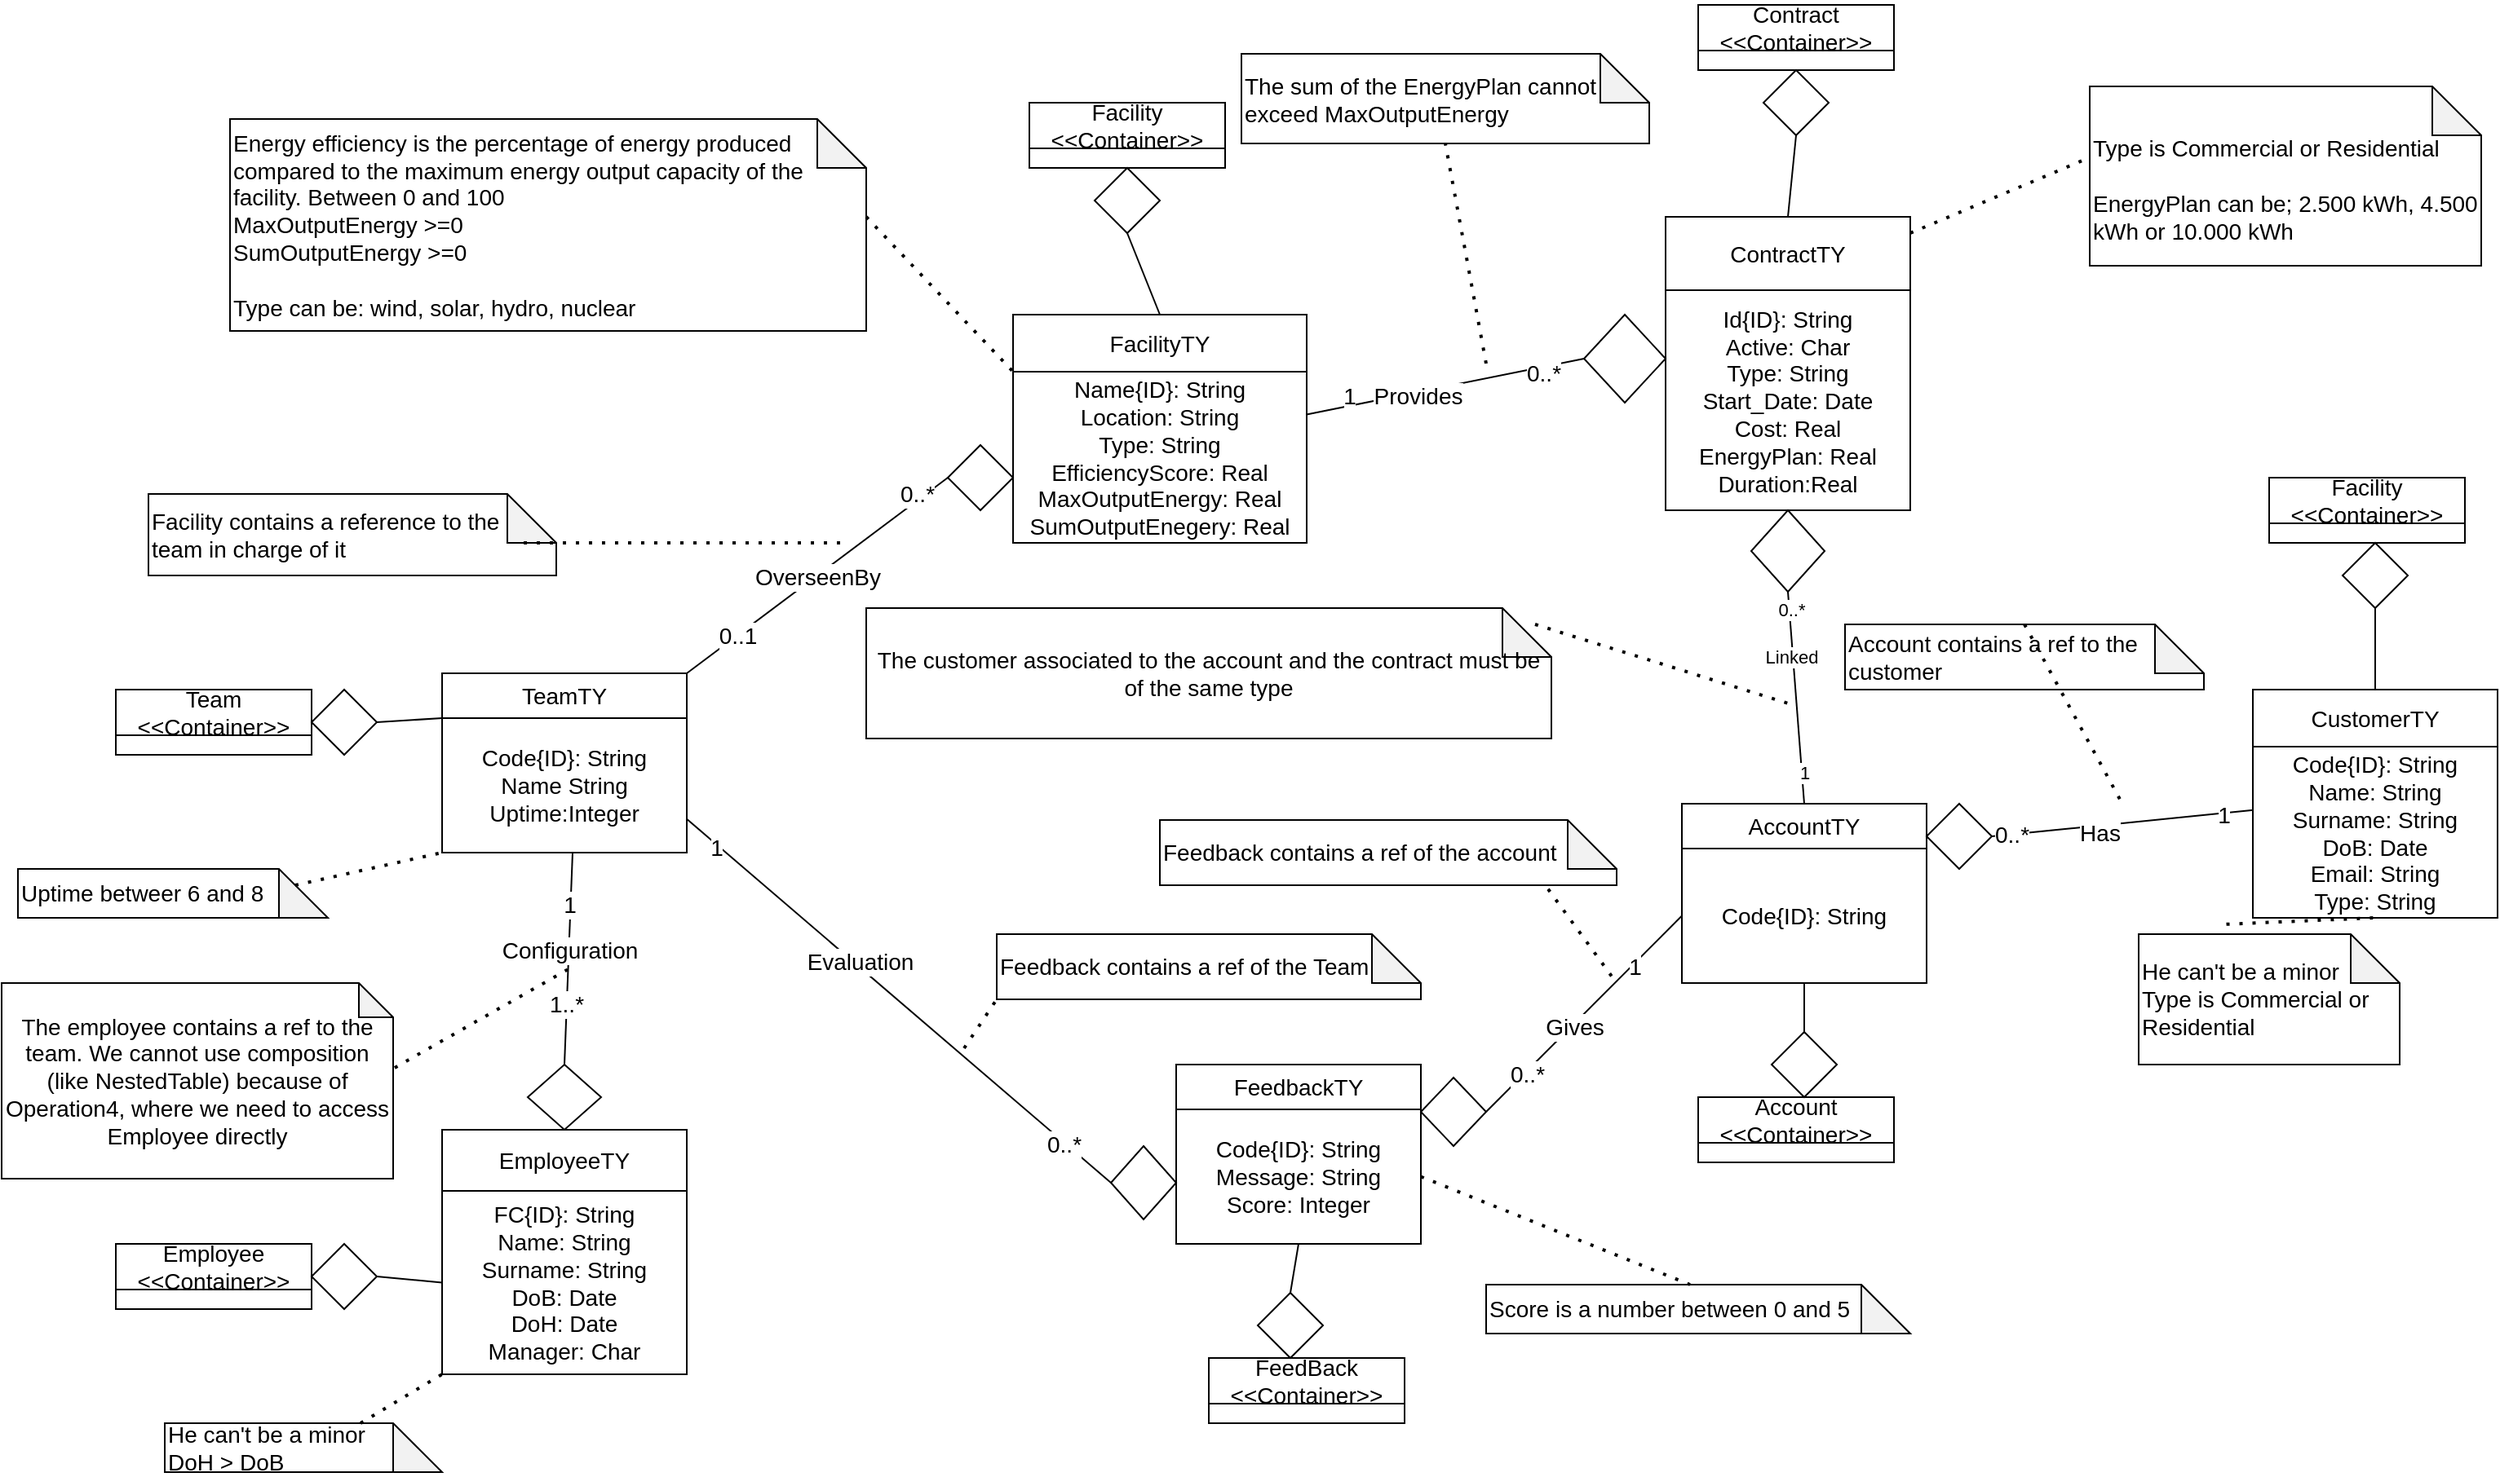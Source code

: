 <mxfile version="26.0.10">
  <diagram name="Page-1" id="38F-EUt0KSv930CptKiu">
    <mxGraphModel dx="3434" dy="2573" grid="1" gridSize="10" guides="1" tooltips="1" connect="1" arrows="1" fold="1" page="1" pageScale="1" pageWidth="827" pageHeight="1169" math="0" shadow="0">
      <root>
        <mxCell id="0" />
        <mxCell id="1" parent="0" />
        <mxCell id="RsfGlkPrkZYIVj8h8bdf-3" value="" style="group;fontSize=14;" parent="1" vertex="1" connectable="0">
          <mxGeometry x="-170" y="-10" width="180" height="140" as="geometry" />
        </mxCell>
        <mxCell id="RsfGlkPrkZYIVj8h8bdf-4" value="" style="edgeStyle=orthogonalEdgeStyle;rounded=0;orthogonalLoop=1;jettySize=auto;html=1;fontSize=14;" parent="RsfGlkPrkZYIVj8h8bdf-3" source="RsfGlkPrkZYIVj8h8bdf-1" target="RsfGlkPrkZYIVj8h8bdf-2" edge="1">
          <mxGeometry relative="1" as="geometry" />
        </mxCell>
        <mxCell id="RsfGlkPrkZYIVj8h8bdf-1" value="FacilityTY" style="rounded=0;whiteSpace=wrap;html=1;fontSize=14;" parent="RsfGlkPrkZYIVj8h8bdf-3" vertex="1">
          <mxGeometry width="180" height="35" as="geometry" />
        </mxCell>
        <mxCell id="RsfGlkPrkZYIVj8h8bdf-2" value="Name{ID}: String&lt;div&gt;Location: String&lt;/div&gt;&lt;div&gt;Type: String&lt;/div&gt;&lt;div&gt;EfficiencyScore: Real&lt;/div&gt;&lt;div&gt;MaxOutputEnergy: Real&lt;/div&gt;&lt;div&gt;SumOutputEnegery: Real&lt;/div&gt;" style="rounded=0;whiteSpace=wrap;html=1;fontSize=14;" parent="RsfGlkPrkZYIVj8h8bdf-3" vertex="1">
          <mxGeometry y="35" width="180" height="105" as="geometry" />
        </mxCell>
        <mxCell id="RsfGlkPrkZYIVj8h8bdf-6" value="" style="group;fontSize=14;" parent="1" vertex="1" connectable="0">
          <mxGeometry x="230" y="-70" width="150" height="260" as="geometry" />
        </mxCell>
        <mxCell id="RsfGlkPrkZYIVj8h8bdf-7" value="" style="edgeStyle=orthogonalEdgeStyle;rounded=0;orthogonalLoop=1;jettySize=auto;html=1;fontSize=14;" parent="RsfGlkPrkZYIVj8h8bdf-6" source="RsfGlkPrkZYIVj8h8bdf-8" target="RsfGlkPrkZYIVj8h8bdf-9" edge="1">
          <mxGeometry relative="1" as="geometry" />
        </mxCell>
        <mxCell id="RsfGlkPrkZYIVj8h8bdf-8" value="ContractTY" style="rounded=0;whiteSpace=wrap;html=1;fontSize=14;" parent="RsfGlkPrkZYIVj8h8bdf-6" vertex="1">
          <mxGeometry width="150" height="45" as="geometry" />
        </mxCell>
        <mxCell id="RsfGlkPrkZYIVj8h8bdf-9" value="Id{ID}: String&lt;div&gt;Active: Char&lt;/div&gt;&lt;div&gt;Type: String&lt;/div&gt;&lt;div&gt;Start_Date: Date&lt;/div&gt;&lt;div&gt;Cost: Real&lt;/div&gt;&lt;div&gt;EnergyPlan: Real&lt;/div&gt;&lt;div&gt;Duration:Real&lt;/div&gt;" style="rounded=0;whiteSpace=wrap;html=1;fontSize=14;" parent="RsfGlkPrkZYIVj8h8bdf-6" vertex="1">
          <mxGeometry y="45" width="150" height="135" as="geometry" />
        </mxCell>
        <mxCell id="RsfGlkPrkZYIVj8h8bdf-131" value="" style="rhombus;whiteSpace=wrap;html=1;fontSize=14;" parent="RsfGlkPrkZYIVj8h8bdf-6" vertex="1">
          <mxGeometry x="52.5" y="180" width="45" height="50" as="geometry" />
        </mxCell>
        <mxCell id="RsfGlkPrkZYIVj8h8bdf-10" value="" style="group;fontSize=14;" parent="1" vertex="1" connectable="0">
          <mxGeometry x="240" y="290" width="150" height="110" as="geometry" />
        </mxCell>
        <mxCell id="RsfGlkPrkZYIVj8h8bdf-11" value="" style="edgeStyle=orthogonalEdgeStyle;rounded=0;orthogonalLoop=1;jettySize=auto;html=1;fontSize=14;" parent="RsfGlkPrkZYIVj8h8bdf-10" source="RsfGlkPrkZYIVj8h8bdf-12" target="RsfGlkPrkZYIVj8h8bdf-13" edge="1">
          <mxGeometry relative="1" as="geometry" />
        </mxCell>
        <mxCell id="RsfGlkPrkZYIVj8h8bdf-12" value="AccountTY" style="rounded=0;whiteSpace=wrap;html=1;fontSize=14;" parent="RsfGlkPrkZYIVj8h8bdf-10" vertex="1">
          <mxGeometry width="150" height="27.5" as="geometry" />
        </mxCell>
        <mxCell id="RsfGlkPrkZYIVj8h8bdf-13" value="Code{ID}: String" style="rounded=0;whiteSpace=wrap;html=1;fontSize=14;" parent="RsfGlkPrkZYIVj8h8bdf-10" vertex="1">
          <mxGeometry y="27.5" width="150" height="82.5" as="geometry" />
        </mxCell>
        <mxCell id="RsfGlkPrkZYIVj8h8bdf-16" value="" style="group;fontSize=14;" parent="1" vertex="1" connectable="0">
          <mxGeometry x="590" y="220" width="150" height="140" as="geometry" />
        </mxCell>
        <mxCell id="RsfGlkPrkZYIVj8h8bdf-17" value="" style="edgeStyle=orthogonalEdgeStyle;rounded=0;orthogonalLoop=1;jettySize=auto;html=1;fontSize=14;" parent="RsfGlkPrkZYIVj8h8bdf-16" source="RsfGlkPrkZYIVj8h8bdf-18" target="RsfGlkPrkZYIVj8h8bdf-19" edge="1">
          <mxGeometry relative="1" as="geometry" />
        </mxCell>
        <mxCell id="RsfGlkPrkZYIVj8h8bdf-18" value="CustomerTY" style="rounded=0;whiteSpace=wrap;html=1;fontSize=14;" parent="RsfGlkPrkZYIVj8h8bdf-16" vertex="1">
          <mxGeometry width="150" height="35" as="geometry" />
        </mxCell>
        <mxCell id="RsfGlkPrkZYIVj8h8bdf-19" value="Code{ID}: String&lt;div&gt;Name: String&lt;/div&gt;&lt;div&gt;Surname: String&lt;/div&gt;&lt;div&gt;DoB: Date&lt;/div&gt;&lt;div&gt;Email: String&lt;/div&gt;&lt;div&gt;Type: String&lt;/div&gt;" style="rounded=0;whiteSpace=wrap;html=1;fontSize=14;" parent="RsfGlkPrkZYIVj8h8bdf-16" vertex="1">
          <mxGeometry y="35" width="150" height="105" as="geometry" />
        </mxCell>
        <mxCell id="RsfGlkPrkZYIVj8h8bdf-20" value="" style="group;fontSize=14;" parent="1" vertex="1" connectable="0">
          <mxGeometry x="-70" y="450" width="150" height="110" as="geometry" />
        </mxCell>
        <mxCell id="RsfGlkPrkZYIVj8h8bdf-21" value="" style="edgeStyle=orthogonalEdgeStyle;rounded=0;orthogonalLoop=1;jettySize=auto;html=1;fontSize=14;" parent="RsfGlkPrkZYIVj8h8bdf-20" source="RsfGlkPrkZYIVj8h8bdf-22" target="RsfGlkPrkZYIVj8h8bdf-23" edge="1">
          <mxGeometry relative="1" as="geometry" />
        </mxCell>
        <mxCell id="RsfGlkPrkZYIVj8h8bdf-22" value="FeedbackTY" style="rounded=0;whiteSpace=wrap;html=1;fontSize=14;" parent="RsfGlkPrkZYIVj8h8bdf-20" vertex="1">
          <mxGeometry width="150" height="27.5" as="geometry" />
        </mxCell>
        <mxCell id="RsfGlkPrkZYIVj8h8bdf-23" value="Code{ID}: String&lt;div&gt;Message: String&lt;/div&gt;&lt;div&gt;Score: Integer&lt;/div&gt;" style="rounded=0;whiteSpace=wrap;html=1;fontSize=14;" parent="RsfGlkPrkZYIVj8h8bdf-20" vertex="1">
          <mxGeometry y="27.5" width="150" height="82.5" as="geometry" />
        </mxCell>
        <mxCell id="RsfGlkPrkZYIVj8h8bdf-24" value="" style="group;fontSize=14;" parent="1" vertex="1" connectable="0">
          <mxGeometry x="-520" y="210" width="150" height="110" as="geometry" />
        </mxCell>
        <mxCell id="RsfGlkPrkZYIVj8h8bdf-25" value="" style="edgeStyle=orthogonalEdgeStyle;rounded=0;orthogonalLoop=1;jettySize=auto;html=1;fontSize=14;" parent="RsfGlkPrkZYIVj8h8bdf-24" source="RsfGlkPrkZYIVj8h8bdf-26" target="RsfGlkPrkZYIVj8h8bdf-27" edge="1">
          <mxGeometry relative="1" as="geometry" />
        </mxCell>
        <mxCell id="RsfGlkPrkZYIVj8h8bdf-26" value="TeamTY" style="rounded=0;whiteSpace=wrap;html=1;fontSize=14;" parent="RsfGlkPrkZYIVj8h8bdf-24" vertex="1">
          <mxGeometry width="150" height="27.5" as="geometry" />
        </mxCell>
        <mxCell id="RsfGlkPrkZYIVj8h8bdf-27" value="Code{ID}: String&lt;div&gt;Name String&lt;/div&gt;&lt;div&gt;Uptime:Integer&lt;/div&gt;" style="rounded=0;whiteSpace=wrap;html=1;fontSize=14;" parent="RsfGlkPrkZYIVj8h8bdf-24" vertex="1">
          <mxGeometry y="27.5" width="150" height="82.5" as="geometry" />
        </mxCell>
        <mxCell id="RsfGlkPrkZYIVj8h8bdf-29" value="" style="group;fontSize=14;" parent="1" vertex="1" connectable="0">
          <mxGeometry x="-520" y="490" width="150" height="150" as="geometry" />
        </mxCell>
        <mxCell id="RsfGlkPrkZYIVj8h8bdf-30" value="" style="edgeStyle=orthogonalEdgeStyle;rounded=0;orthogonalLoop=1;jettySize=auto;html=1;fontSize=14;" parent="RsfGlkPrkZYIVj8h8bdf-29" source="RsfGlkPrkZYIVj8h8bdf-31" target="RsfGlkPrkZYIVj8h8bdf-32" edge="1">
          <mxGeometry relative="1" as="geometry" />
        </mxCell>
        <mxCell id="RsfGlkPrkZYIVj8h8bdf-31" value="EmployeeTY" style="rounded=0;whiteSpace=wrap;html=1;fontSize=14;" parent="RsfGlkPrkZYIVj8h8bdf-29" vertex="1">
          <mxGeometry width="150" height="37.5" as="geometry" />
        </mxCell>
        <mxCell id="RsfGlkPrkZYIVj8h8bdf-32" value="FC{ID}: String&lt;div&gt;Name: String&lt;/div&gt;&lt;div&gt;Surname: String&lt;/div&gt;&lt;div&gt;DoB: Date&lt;/div&gt;&lt;div&gt;DoH: Date&lt;/div&gt;&lt;div&gt;Manager: Char&lt;/div&gt;" style="rounded=0;whiteSpace=wrap;html=1;fontSize=14;" parent="RsfGlkPrkZYIVj8h8bdf-29" vertex="1">
          <mxGeometry y="37.5" width="150" height="112.5" as="geometry" />
        </mxCell>
        <mxCell id="RsfGlkPrkZYIVj8h8bdf-46" value="" style="group;fontSize=14;" parent="1" vertex="1" connectable="0">
          <mxGeometry x="-160" y="-140" width="120" height="40" as="geometry" />
        </mxCell>
        <mxCell id="RsfGlkPrkZYIVj8h8bdf-44" value="Facility&lt;div&gt;&amp;lt;&amp;lt;Container&amp;gt;&amp;gt;&lt;/div&gt;" style="rounded=0;whiteSpace=wrap;html=1;fontSize=14;" parent="RsfGlkPrkZYIVj8h8bdf-46" vertex="1">
          <mxGeometry width="120" height="28" as="geometry" />
        </mxCell>
        <mxCell id="RsfGlkPrkZYIVj8h8bdf-45" value="" style="rounded=0;whiteSpace=wrap;html=1;fontSize=14;" parent="RsfGlkPrkZYIVj8h8bdf-46" vertex="1">
          <mxGeometry y="28" width="120" height="12" as="geometry" />
        </mxCell>
        <mxCell id="RsfGlkPrkZYIVj8h8bdf-47" value="" style="group;fontSize=14;" parent="1" vertex="1" connectable="0">
          <mxGeometry x="-720" y="220" width="120" height="40" as="geometry" />
        </mxCell>
        <mxCell id="RsfGlkPrkZYIVj8h8bdf-48" value="Team&lt;br&gt;&lt;div&gt;&amp;lt;&amp;lt;Container&amp;gt;&amp;gt;&lt;/div&gt;" style="rounded=0;whiteSpace=wrap;html=1;fontSize=14;" parent="RsfGlkPrkZYIVj8h8bdf-47" vertex="1">
          <mxGeometry width="120" height="28" as="geometry" />
        </mxCell>
        <mxCell id="RsfGlkPrkZYIVj8h8bdf-49" value="" style="rounded=0;whiteSpace=wrap;html=1;fontSize=14;" parent="RsfGlkPrkZYIVj8h8bdf-47" vertex="1">
          <mxGeometry y="28" width="120" height="12" as="geometry" />
        </mxCell>
        <mxCell id="RsfGlkPrkZYIVj8h8bdf-50" value="" style="group;fontSize=14;" parent="1" vertex="1" connectable="0">
          <mxGeometry x="-720" y="560" width="120" height="40" as="geometry" />
        </mxCell>
        <mxCell id="RsfGlkPrkZYIVj8h8bdf-51" value="Employee&lt;br&gt;&lt;div&gt;&amp;lt;&amp;lt;Container&amp;gt;&amp;gt;&lt;/div&gt;" style="rounded=0;whiteSpace=wrap;html=1;fontSize=14;" parent="RsfGlkPrkZYIVj8h8bdf-50" vertex="1">
          <mxGeometry width="120" height="28" as="geometry" />
        </mxCell>
        <mxCell id="RsfGlkPrkZYIVj8h8bdf-52" value="" style="rounded=0;whiteSpace=wrap;html=1;fontSize=14;" parent="RsfGlkPrkZYIVj8h8bdf-50" vertex="1">
          <mxGeometry y="28" width="120" height="12" as="geometry" />
        </mxCell>
        <mxCell id="RsfGlkPrkZYIVj8h8bdf-53" value="" style="group;fontSize=14;" parent="1" vertex="1" connectable="0">
          <mxGeometry x="250" y="-200" width="120" height="40" as="geometry" />
        </mxCell>
        <mxCell id="RsfGlkPrkZYIVj8h8bdf-54" value="Contract&lt;div&gt;&amp;lt;&amp;lt;Container&amp;gt;&amp;gt;&lt;/div&gt;" style="rounded=0;whiteSpace=wrap;html=1;fontSize=14;" parent="RsfGlkPrkZYIVj8h8bdf-53" vertex="1">
          <mxGeometry width="120" height="28" as="geometry" />
        </mxCell>
        <mxCell id="RsfGlkPrkZYIVj8h8bdf-55" value="" style="rounded=0;whiteSpace=wrap;html=1;fontSize=14;" parent="RsfGlkPrkZYIVj8h8bdf-53" vertex="1">
          <mxGeometry y="28" width="120" height="12" as="geometry" />
        </mxCell>
        <mxCell id="RsfGlkPrkZYIVj8h8bdf-56" value="" style="group;fontSize=14;" parent="1" vertex="1" connectable="0">
          <mxGeometry x="250" y="470" width="120" height="40" as="geometry" />
        </mxCell>
        <mxCell id="RsfGlkPrkZYIVj8h8bdf-57" value="Account&lt;div&gt;&amp;lt;&amp;lt;Container&amp;gt;&amp;gt;&lt;/div&gt;" style="rounded=0;whiteSpace=wrap;html=1;fontSize=14;" parent="RsfGlkPrkZYIVj8h8bdf-56" vertex="1">
          <mxGeometry width="120" height="28" as="geometry" />
        </mxCell>
        <mxCell id="RsfGlkPrkZYIVj8h8bdf-58" value="" style="rounded=0;whiteSpace=wrap;html=1;fontSize=14;" parent="RsfGlkPrkZYIVj8h8bdf-56" vertex="1">
          <mxGeometry y="28" width="120" height="12" as="geometry" />
        </mxCell>
        <mxCell id="RsfGlkPrkZYIVj8h8bdf-59" value="" style="group;fontSize=14;" parent="1" vertex="1" connectable="0">
          <mxGeometry x="600" y="90" width="120" height="40" as="geometry" />
        </mxCell>
        <mxCell id="RsfGlkPrkZYIVj8h8bdf-60" value="Facility&lt;div&gt;&amp;lt;&amp;lt;Container&amp;gt;&amp;gt;&lt;/div&gt;" style="rounded=0;whiteSpace=wrap;html=1;fontSize=14;" parent="RsfGlkPrkZYIVj8h8bdf-59" vertex="1">
          <mxGeometry width="120" height="28" as="geometry" />
        </mxCell>
        <mxCell id="RsfGlkPrkZYIVj8h8bdf-61" value="" style="rounded=0;whiteSpace=wrap;html=1;fontSize=14;" parent="RsfGlkPrkZYIVj8h8bdf-59" vertex="1">
          <mxGeometry y="28" width="120" height="12" as="geometry" />
        </mxCell>
        <mxCell id="RsfGlkPrkZYIVj8h8bdf-62" value="" style="group;fontSize=14;" parent="1" vertex="1" connectable="0">
          <mxGeometry x="-50" y="630" width="120" height="40" as="geometry" />
        </mxCell>
        <mxCell id="RsfGlkPrkZYIVj8h8bdf-63" value="FeedBack&lt;div&gt;&amp;lt;&amp;lt;Container&amp;gt;&amp;gt;&lt;/div&gt;" style="rounded=0;whiteSpace=wrap;html=1;fontSize=14;" parent="RsfGlkPrkZYIVj8h8bdf-62" vertex="1">
          <mxGeometry width="120" height="28" as="geometry" />
        </mxCell>
        <mxCell id="RsfGlkPrkZYIVj8h8bdf-64" value="" style="rounded=0;whiteSpace=wrap;html=1;fontSize=14;" parent="RsfGlkPrkZYIVj8h8bdf-62" vertex="1">
          <mxGeometry y="28" width="120" height="12" as="geometry" />
        </mxCell>
        <mxCell id="RsfGlkPrkZYIVj8h8bdf-65" value="" style="rhombus;whiteSpace=wrap;html=1;fontSize=14;" parent="1" vertex="1">
          <mxGeometry x="-600" y="220" width="40" height="40" as="geometry" />
        </mxCell>
        <mxCell id="RsfGlkPrkZYIVj8h8bdf-66" value="" style="rhombus;whiteSpace=wrap;html=1;fontSize=14;" parent="1" vertex="1">
          <mxGeometry x="-600" y="560" width="40" height="40" as="geometry" />
        </mxCell>
        <mxCell id="RsfGlkPrkZYIVj8h8bdf-67" value="" style="rhombus;whiteSpace=wrap;html=1;fontSize=14;" parent="1" vertex="1">
          <mxGeometry x="-20" y="590" width="40" height="40" as="geometry" />
        </mxCell>
        <mxCell id="RsfGlkPrkZYIVj8h8bdf-68" value="" style="rhombus;whiteSpace=wrap;html=1;fontSize=14;" parent="1" vertex="1">
          <mxGeometry x="290" y="-160" width="40" height="40" as="geometry" />
        </mxCell>
        <mxCell id="RsfGlkPrkZYIVj8h8bdf-69" value="" style="rhombus;whiteSpace=wrap;html=1;fontSize=14;" parent="1" vertex="1">
          <mxGeometry x="-120" y="-100" width="40" height="40" as="geometry" />
        </mxCell>
        <mxCell id="RsfGlkPrkZYIVj8h8bdf-70" value="" style="rhombus;whiteSpace=wrap;html=1;fontSize=14;" parent="1" vertex="1">
          <mxGeometry x="295" y="430" width="40" height="40" as="geometry" />
        </mxCell>
        <mxCell id="RsfGlkPrkZYIVj8h8bdf-71" value="" style="rhombus;whiteSpace=wrap;html=1;fontSize=14;" parent="1" vertex="1">
          <mxGeometry x="645" y="130" width="40" height="40" as="geometry" />
        </mxCell>
        <mxCell id="RsfGlkPrkZYIVj8h8bdf-72" value="" style="endArrow=none;html=1;rounded=0;entryX=0;entryY=0;entryDx=0;entryDy=0;exitX=1;exitY=0.5;exitDx=0;exitDy=0;fontSize=14;" parent="1" source="RsfGlkPrkZYIVj8h8bdf-65" target="RsfGlkPrkZYIVj8h8bdf-27" edge="1">
          <mxGeometry width="50" height="50" relative="1" as="geometry">
            <mxPoint x="-640" y="360" as="sourcePoint" />
            <mxPoint x="-590" y="310" as="targetPoint" />
          </mxGeometry>
        </mxCell>
        <mxCell id="RsfGlkPrkZYIVj8h8bdf-73" value="" style="endArrow=none;html=1;rounded=0;entryX=0;entryY=0.5;entryDx=0;entryDy=0;exitX=1;exitY=0.5;exitDx=0;exitDy=0;fontSize=14;" parent="1" source="RsfGlkPrkZYIVj8h8bdf-66" target="RsfGlkPrkZYIVj8h8bdf-32" edge="1">
          <mxGeometry width="50" height="50" relative="1" as="geometry">
            <mxPoint x="-650" y="520" as="sourcePoint" />
            <mxPoint x="-600" y="470" as="targetPoint" />
          </mxGeometry>
        </mxCell>
        <mxCell id="RsfGlkPrkZYIVj8h8bdf-74" value="" style="endArrow=none;html=1;rounded=0;entryX=0.5;entryY=1;entryDx=0;entryDy=0;exitX=0.5;exitY=0;exitDx=0;exitDy=0;fontSize=14;" parent="1" source="RsfGlkPrkZYIVj8h8bdf-67" target="RsfGlkPrkZYIVj8h8bdf-23" edge="1">
          <mxGeometry width="50" height="50" relative="1" as="geometry">
            <mxPoint x="-30" y="620" as="sourcePoint" />
            <mxPoint x="20" y="570" as="targetPoint" />
          </mxGeometry>
        </mxCell>
        <mxCell id="RsfGlkPrkZYIVj8h8bdf-75" value="" style="endArrow=none;html=1;rounded=0;entryX=0.5;entryY=1;entryDx=0;entryDy=0;exitX=0.5;exitY=0;exitDx=0;exitDy=0;fontSize=14;" parent="1" source="RsfGlkPrkZYIVj8h8bdf-70" target="RsfGlkPrkZYIVj8h8bdf-13" edge="1">
          <mxGeometry width="50" height="50" relative="1" as="geometry">
            <mxPoint x="400" y="600" as="sourcePoint" />
            <mxPoint x="450" y="550" as="targetPoint" />
          </mxGeometry>
        </mxCell>
        <mxCell id="RsfGlkPrkZYIVj8h8bdf-76" value="" style="endArrow=none;html=1;rounded=0;entryX=0.5;entryY=0;entryDx=0;entryDy=0;exitX=0.5;exitY=1;exitDx=0;exitDy=0;fontSize=14;" parent="1" source="RsfGlkPrkZYIVj8h8bdf-71" target="RsfGlkPrkZYIVj8h8bdf-18" edge="1">
          <mxGeometry width="50" height="50" relative="1" as="geometry">
            <mxPoint x="620" y="580" as="sourcePoint" />
            <mxPoint x="670" y="530" as="targetPoint" />
          </mxGeometry>
        </mxCell>
        <mxCell id="RsfGlkPrkZYIVj8h8bdf-77" value="" style="endArrow=none;html=1;rounded=0;entryX=0.5;entryY=1;entryDx=0;entryDy=0;exitX=0.5;exitY=0;exitDx=0;exitDy=0;fontSize=14;" parent="1" source="RsfGlkPrkZYIVj8h8bdf-1" target="RsfGlkPrkZYIVj8h8bdf-69" edge="1">
          <mxGeometry width="50" height="50" relative="1" as="geometry">
            <mxPoint x="-370" y="40" as="sourcePoint" />
            <mxPoint x="-320" y="-10" as="targetPoint" />
          </mxGeometry>
        </mxCell>
        <mxCell id="RsfGlkPrkZYIVj8h8bdf-78" value="" style="endArrow=none;html=1;rounded=0;entryX=0.5;entryY=1;entryDx=0;entryDy=0;exitX=0.5;exitY=0;exitDx=0;exitDy=0;fontSize=14;" parent="1" source="RsfGlkPrkZYIVj8h8bdf-8" target="RsfGlkPrkZYIVj8h8bdf-68" edge="1">
          <mxGeometry width="50" height="50" relative="1" as="geometry">
            <mxPoint x="100" y="-70" as="sourcePoint" />
            <mxPoint x="150" y="-120" as="targetPoint" />
          </mxGeometry>
        </mxCell>
        <mxCell id="RsfGlkPrkZYIVj8h8bdf-80" value="Uptime betweer 6 and 8" style="shape=note;whiteSpace=wrap;html=1;backgroundOutline=1;darkOpacity=0.05;align=left;fontSize=14;" parent="1" vertex="1">
          <mxGeometry x="-780" y="330" width="190" height="30" as="geometry" />
        </mxCell>
        <mxCell id="RsfGlkPrkZYIVj8h8bdf-82" value="" style="endArrow=none;dashed=1;html=1;dashPattern=1 3;strokeWidth=2;rounded=0;entryX=0;entryY=1;entryDx=0;entryDy=0;fontSize=14;" parent="1" target="RsfGlkPrkZYIVj8h8bdf-27" edge="1">
          <mxGeometry width="50" height="50" relative="1" as="geometry">
            <mxPoint x="-610" y="340" as="sourcePoint" />
            <mxPoint x="-550" y="330" as="targetPoint" />
          </mxGeometry>
        </mxCell>
        <mxCell id="RsfGlkPrkZYIVj8h8bdf-83" value="He can&#39;t be a minor&lt;div&gt;DoH &amp;gt; DoB&lt;/div&gt;" style="shape=note;whiteSpace=wrap;html=1;backgroundOutline=1;darkOpacity=0.05;align=left;fontSize=14;" parent="1" vertex="1">
          <mxGeometry x="-690" y="670" width="170" height="30" as="geometry" />
        </mxCell>
        <mxCell id="RsfGlkPrkZYIVj8h8bdf-84" value="" style="endArrow=none;dashed=1;html=1;dashPattern=1 3;strokeWidth=2;rounded=0;entryX=0;entryY=1;entryDx=0;entryDy=0;exitX=0;exitY=0;exitDx=120;exitDy=0;exitPerimeter=0;fontSize=14;" parent="1" source="RsfGlkPrkZYIVj8h8bdf-83" target="RsfGlkPrkZYIVj8h8bdf-32" edge="1">
          <mxGeometry width="50" height="50" relative="1" as="geometry">
            <mxPoint x="-500" y="780" as="sourcePoint" />
            <mxPoint x="-450" y="730" as="targetPoint" />
          </mxGeometry>
        </mxCell>
        <mxCell id="RsfGlkPrkZYIVj8h8bdf-85" value="Energy efficiency is the percentage of energy produced compared to the maximum energy output capacity of the facility. Between 0 and 100&lt;div&gt;MaxOutputEnergy &amp;gt;=0&lt;/div&gt;&lt;div&gt;SumOutputEnergy &amp;gt;=0&lt;br&gt;&lt;div&gt;&lt;br&gt;&lt;/div&gt;&lt;div&gt;Type can be: wind, solar, hydro, nuclear&lt;/div&gt;&lt;/div&gt;" style="shape=note;whiteSpace=wrap;html=1;backgroundOutline=1;darkOpacity=0.05;align=left;fontSize=14;" parent="1" vertex="1">
          <mxGeometry x="-650" y="-130" width="390" height="130" as="geometry" />
        </mxCell>
        <mxCell id="RsfGlkPrkZYIVj8h8bdf-89" value="" style="endArrow=none;dashed=1;html=1;dashPattern=1 3;strokeWidth=2;rounded=0;entryX=0;entryY=0;entryDx=0;entryDy=0;exitX=0;exitY=0;exitDx=390;exitDy=60;exitPerimeter=0;fontSize=14;" parent="1" source="RsfGlkPrkZYIVj8h8bdf-85" target="RsfGlkPrkZYIVj8h8bdf-2" edge="1">
          <mxGeometry width="50" height="50" relative="1" as="geometry">
            <mxPoint x="-310" y="90" as="sourcePoint" />
            <mxPoint x="-260" y="40" as="targetPoint" />
          </mxGeometry>
        </mxCell>
        <mxCell id="RsfGlkPrkZYIVj8h8bdf-91" value="He can&#39;t be a minor&lt;div&gt;Type is Commercial or Residential&lt;/div&gt;" style="shape=note;whiteSpace=wrap;html=1;backgroundOutline=1;darkOpacity=0.05;align=left;fontSize=14;" parent="1" vertex="1">
          <mxGeometry x="520" y="370" width="160" height="80" as="geometry" />
        </mxCell>
        <mxCell id="RsfGlkPrkZYIVj8h8bdf-92" value="" style="endArrow=none;dashed=1;html=1;dashPattern=1 3;strokeWidth=2;rounded=0;entryX=0.5;entryY=1;entryDx=0;entryDy=0;exitX=0.336;exitY=-0.076;exitDx=0;exitDy=0;exitPerimeter=0;fontSize=14;" parent="1" source="RsfGlkPrkZYIVj8h8bdf-91" target="RsfGlkPrkZYIVj8h8bdf-19" edge="1">
          <mxGeometry width="50" height="50" relative="1" as="geometry">
            <mxPoint x="-70" y="330" as="sourcePoint" />
            <mxPoint x="-20" y="280" as="targetPoint" />
          </mxGeometry>
        </mxCell>
        <mxCell id="RsfGlkPrkZYIVj8h8bdf-93" value="Score is a number between 0 and 5" style="shape=note;whiteSpace=wrap;html=1;backgroundOutline=1;darkOpacity=0.05;align=left;fontSize=14;" parent="1" vertex="1">
          <mxGeometry x="120" y="585" width="260" height="30" as="geometry" />
        </mxCell>
        <mxCell id="RsfGlkPrkZYIVj8h8bdf-94" value="" style="endArrow=none;dashed=1;html=1;dashPattern=1 3;strokeWidth=2;rounded=0;exitX=1;exitY=0.5;exitDx=0;exitDy=0;entryX=0;entryY=0;entryDx=125;entryDy=0;entryPerimeter=0;fontSize=14;" parent="1" source="RsfGlkPrkZYIVj8h8bdf-23" target="RsfGlkPrkZYIVj8h8bdf-93" edge="1">
          <mxGeometry width="50" height="50" relative="1" as="geometry">
            <mxPoint x="160" y="600" as="sourcePoint" />
            <mxPoint x="210" y="550" as="targetPoint" />
          </mxGeometry>
        </mxCell>
        <mxCell id="RsfGlkPrkZYIVj8h8bdf-95" value="" style="rhombus;whiteSpace=wrap;html=1;fontSize=14;" parent="1" vertex="1">
          <mxGeometry x="-210" y="70" width="40" height="40" as="geometry" />
        </mxCell>
        <mxCell id="RsfGlkPrkZYIVj8h8bdf-97" value="" style="endArrow=none;html=1;rounded=0;exitX=1;exitY=0;exitDx=0;exitDy=0;entryX=0;entryY=0.5;entryDx=0;entryDy=0;fontSize=14;" parent="1" source="RsfGlkPrkZYIVj8h8bdf-26" target="RsfGlkPrkZYIVj8h8bdf-95" edge="1">
          <mxGeometry width="50" height="50" relative="1" as="geometry">
            <mxPoint x="-70" y="330" as="sourcePoint" />
            <mxPoint x="-20" y="280" as="targetPoint" />
          </mxGeometry>
        </mxCell>
        <mxCell id="RsfGlkPrkZYIVj8h8bdf-98" value="0..1" style="edgeLabel;html=1;align=center;verticalAlign=middle;resizable=0;points=[];fontSize=14;" parent="RsfGlkPrkZYIVj8h8bdf-97" vertex="1" connectable="0">
          <mxGeometry x="-0.618" y="1" relative="1" as="geometry">
            <mxPoint x="1" as="offset" />
          </mxGeometry>
        </mxCell>
        <mxCell id="RsfGlkPrkZYIVj8h8bdf-99" value="0..*" style="edgeLabel;html=1;align=center;verticalAlign=middle;resizable=0;points=[];fontSize=14;" parent="RsfGlkPrkZYIVj8h8bdf-97" vertex="1" connectable="0">
          <mxGeometry x="0.753" y="-1" relative="1" as="geometry">
            <mxPoint y="-6" as="offset" />
          </mxGeometry>
        </mxCell>
        <mxCell id="RsfGlkPrkZYIVj8h8bdf-102" value="OverseenBy" style="edgeLabel;html=1;align=center;verticalAlign=middle;resizable=0;points=[];fontSize=14;" parent="RsfGlkPrkZYIVj8h8bdf-97" vertex="1" connectable="0">
          <mxGeometry x="-0.004" relative="1" as="geometry">
            <mxPoint as="offset" />
          </mxGeometry>
        </mxCell>
        <mxCell id="RsfGlkPrkZYIVj8h8bdf-100" value="Facility contains a reference to the team in charge of it" style="shape=note;whiteSpace=wrap;html=1;backgroundOutline=1;darkOpacity=0.05;align=left;fontSize=14;" parent="1" vertex="1">
          <mxGeometry x="-700" y="100" width="250" height="50" as="geometry" />
        </mxCell>
        <mxCell id="RsfGlkPrkZYIVj8h8bdf-101" value="" style="endArrow=none;dashed=1;html=1;dashPattern=1 3;strokeWidth=2;rounded=0;exitX=0;exitY=0;exitDx=230;exitDy=30;exitPerimeter=0;fontSize=14;" parent="1" source="RsfGlkPrkZYIVj8h8bdf-100" edge="1">
          <mxGeometry width="50" height="50" relative="1" as="geometry">
            <mxPoint x="-70" y="330" as="sourcePoint" />
            <mxPoint x="-270" y="130" as="targetPoint" />
          </mxGeometry>
        </mxCell>
        <mxCell id="RsfGlkPrkZYIVj8h8bdf-103" value="" style="rhombus;whiteSpace=wrap;html=1;fontSize=14;" parent="1" vertex="1">
          <mxGeometry x="-467.5" y="450" width="45" height="40" as="geometry" />
        </mxCell>
        <mxCell id="RsfGlkPrkZYIVj8h8bdf-104" value="" style="endArrow=none;html=1;rounded=0;exitX=0.5;exitY=0;exitDx=0;exitDy=0;fontSize=14;" parent="1" source="RsfGlkPrkZYIVj8h8bdf-103" edge="1">
          <mxGeometry width="50" height="50" relative="1" as="geometry">
            <mxPoint x="-380" y="410" as="sourcePoint" />
            <mxPoint x="-440" y="320" as="targetPoint" />
            <Array as="points" />
          </mxGeometry>
        </mxCell>
        <mxCell id="RsfGlkPrkZYIVj8h8bdf-105" value="1" style="edgeLabel;html=1;align=center;verticalAlign=middle;resizable=0;points=[];fontSize=14;" parent="RsfGlkPrkZYIVj8h8bdf-104" vertex="1" connectable="0">
          <mxGeometry x="0.509" y="1" relative="1" as="geometry">
            <mxPoint as="offset" />
          </mxGeometry>
        </mxCell>
        <mxCell id="RsfGlkPrkZYIVj8h8bdf-106" value="1..*" style="edgeLabel;html=1;align=center;verticalAlign=middle;resizable=0;points=[];fontSize=14;" parent="RsfGlkPrkZYIVj8h8bdf-104" vertex="1" connectable="0">
          <mxGeometry x="-0.432" y="1" relative="1" as="geometry">
            <mxPoint as="offset" />
          </mxGeometry>
        </mxCell>
        <mxCell id="RsfGlkPrkZYIVj8h8bdf-107" value="Configuration" style="edgeLabel;html=1;align=center;verticalAlign=middle;resizable=0;points=[];fontSize=14;" parent="RsfGlkPrkZYIVj8h8bdf-104" vertex="1" connectable="0">
          <mxGeometry x="0.083" relative="1" as="geometry">
            <mxPoint as="offset" />
          </mxGeometry>
        </mxCell>
        <mxCell id="RsfGlkPrkZYIVj8h8bdf-108" value="The employee contains a ref to the team. We cannot use composition (like NestedTable) because of Operation4, where we need to access Employee directly" style="shape=note;whiteSpace=wrap;html=1;backgroundOutline=1;darkOpacity=0.05;size=21;fontSize=14;" parent="1" vertex="1">
          <mxGeometry x="-790" y="400" width="240" height="120" as="geometry" />
        </mxCell>
        <mxCell id="RsfGlkPrkZYIVj8h8bdf-109" value="" style="endArrow=none;dashed=1;html=1;dashPattern=1 3;strokeWidth=2;rounded=0;exitX=1.004;exitY=0.433;exitDx=0;exitDy=0;exitPerimeter=0;fontSize=14;" parent="1" source="RsfGlkPrkZYIVj8h8bdf-108" edge="1">
          <mxGeometry width="50" height="50" relative="1" as="geometry">
            <mxPoint x="-540" y="480" as="sourcePoint" />
            <mxPoint x="-440" y="390" as="targetPoint" />
          </mxGeometry>
        </mxCell>
        <mxCell id="RsfGlkPrkZYIVj8h8bdf-111" value="" style="rhombus;whiteSpace=wrap;html=1;fontSize=14;" parent="1" vertex="1">
          <mxGeometry x="-110" y="500" width="40" height="45" as="geometry" />
        </mxCell>
        <mxCell id="RsfGlkPrkZYIVj8h8bdf-112" value="" style="endArrow=none;html=1;rounded=0;exitX=1;exitY=0.75;exitDx=0;exitDy=0;entryX=0;entryY=0.5;entryDx=0;entryDy=0;fontSize=14;" parent="1" source="RsfGlkPrkZYIVj8h8bdf-27" target="RsfGlkPrkZYIVj8h8bdf-111" edge="1">
          <mxGeometry width="50" height="50" relative="1" as="geometry">
            <mxPoint x="-160" y="440" as="sourcePoint" />
            <mxPoint x="-110" y="390" as="targetPoint" />
          </mxGeometry>
        </mxCell>
        <mxCell id="RsfGlkPrkZYIVj8h8bdf-115" value="1" style="edgeLabel;html=1;align=center;verticalAlign=middle;resizable=0;points=[];fontSize=14;" parent="RsfGlkPrkZYIVj8h8bdf-112" vertex="1" connectable="0">
          <mxGeometry x="-0.853" y="-2" relative="1" as="geometry">
            <mxPoint as="offset" />
          </mxGeometry>
        </mxCell>
        <mxCell id="RsfGlkPrkZYIVj8h8bdf-116" value="0..*" style="edgeLabel;html=1;align=center;verticalAlign=middle;resizable=0;points=[];fontSize=14;" parent="RsfGlkPrkZYIVj8h8bdf-112" vertex="1" connectable="0">
          <mxGeometry x="0.782" y="-1" relative="1" as="geometry">
            <mxPoint as="offset" />
          </mxGeometry>
        </mxCell>
        <mxCell id="RsfGlkPrkZYIVj8h8bdf-117" value="Evaluation" style="edgeLabel;html=1;align=center;verticalAlign=middle;resizable=0;points=[];fontSize=14;" parent="RsfGlkPrkZYIVj8h8bdf-112" vertex="1" connectable="0">
          <mxGeometry x="-0.201" y="3" relative="1" as="geometry">
            <mxPoint as="offset" />
          </mxGeometry>
        </mxCell>
        <mxCell id="RsfGlkPrkZYIVj8h8bdf-113" value="" style="rhombus;whiteSpace=wrap;html=1;fontSize=14;" parent="1" vertex="1">
          <mxGeometry x="80" y="458" width="40" height="42" as="geometry" />
        </mxCell>
        <mxCell id="RsfGlkPrkZYIVj8h8bdf-114" value="" style="endArrow=none;html=1;rounded=0;entryX=0;entryY=0.5;entryDx=0;entryDy=0;exitX=1;exitY=0.5;exitDx=0;exitDy=0;fontSize=14;" parent="1" source="RsfGlkPrkZYIVj8h8bdf-113" target="RsfGlkPrkZYIVj8h8bdf-13" edge="1">
          <mxGeometry width="50" height="50" relative="1" as="geometry">
            <mxPoint x="-160" y="440" as="sourcePoint" />
            <mxPoint x="-110" y="390" as="targetPoint" />
          </mxGeometry>
        </mxCell>
        <mxCell id="RsfGlkPrkZYIVj8h8bdf-118" value="Gives" style="edgeLabel;html=1;align=center;verticalAlign=middle;resizable=0;points=[];fontSize=14;" parent="RsfGlkPrkZYIVj8h8bdf-114" vertex="1" connectable="0">
          <mxGeometry x="-0.109" y="-1" relative="1" as="geometry">
            <mxPoint as="offset" />
          </mxGeometry>
        </mxCell>
        <mxCell id="RsfGlkPrkZYIVj8h8bdf-119" value="1" style="edgeLabel;html=1;align=center;verticalAlign=middle;resizable=0;points=[];fontSize=14;" parent="RsfGlkPrkZYIVj8h8bdf-114" vertex="1" connectable="0">
          <mxGeometry x="0.515" y="-2" relative="1" as="geometry">
            <mxPoint x="-1" as="offset" />
          </mxGeometry>
        </mxCell>
        <mxCell id="RsfGlkPrkZYIVj8h8bdf-120" value="0..*" style="edgeLabel;html=1;align=center;verticalAlign=middle;resizable=0;points=[];fontSize=14;" parent="RsfGlkPrkZYIVj8h8bdf-114" vertex="1" connectable="0">
          <mxGeometry x="-0.6" y="-1" relative="1" as="geometry">
            <mxPoint as="offset" />
          </mxGeometry>
        </mxCell>
        <mxCell id="RsfGlkPrkZYIVj8h8bdf-121" value="Feedback contains a ref of the account" style="shape=note;whiteSpace=wrap;html=1;backgroundOutline=1;darkOpacity=0.05;align=left;fontSize=14;" parent="1" vertex="1">
          <mxGeometry x="-80" y="300" width="280" height="40" as="geometry" />
        </mxCell>
        <mxCell id="RsfGlkPrkZYIVj8h8bdf-122" value="" style="endArrow=none;dashed=1;html=1;dashPattern=1 3;strokeWidth=2;rounded=0;exitX=0.85;exitY=1.06;exitDx=0;exitDy=0;exitPerimeter=0;fontSize=14;" parent="1" source="RsfGlkPrkZYIVj8h8bdf-121" edge="1">
          <mxGeometry width="50" height="50" relative="1" as="geometry">
            <mxPoint y="320" as="sourcePoint" />
            <mxPoint x="200" y="400" as="targetPoint" />
          </mxGeometry>
        </mxCell>
        <mxCell id="RsfGlkPrkZYIVj8h8bdf-123" value="Feedback contains a ref of the Team" style="shape=note;whiteSpace=wrap;html=1;backgroundOutline=1;darkOpacity=0.05;align=left;fontSize=14;" parent="1" vertex="1">
          <mxGeometry x="-180" y="370" width="260" height="40" as="geometry" />
        </mxCell>
        <mxCell id="RsfGlkPrkZYIVj8h8bdf-124" value="" style="endArrow=none;dashed=1;html=1;dashPattern=1 3;strokeWidth=2;rounded=0;entryX=0;entryY=1;entryDx=0;entryDy=0;entryPerimeter=0;fontSize=14;" parent="1" target="RsfGlkPrkZYIVj8h8bdf-123" edge="1">
          <mxGeometry width="50" height="50" relative="1" as="geometry">
            <mxPoint x="-200" y="440" as="sourcePoint" />
            <mxPoint x="50" y="380" as="targetPoint" />
          </mxGeometry>
        </mxCell>
        <mxCell id="RsfGlkPrkZYIVj8h8bdf-125" value="" style="rhombus;whiteSpace=wrap;html=1;fontSize=14;" parent="1" vertex="1">
          <mxGeometry x="390" y="290" width="40" height="40" as="geometry" />
        </mxCell>
        <mxCell id="RsfGlkPrkZYIVj8h8bdf-126" value="" style="endArrow=none;html=1;rounded=0;entryX=0.003;entryY=0.37;entryDx=0;entryDy=0;entryPerimeter=0;exitX=1;exitY=0.5;exitDx=0;exitDy=0;fontSize=14;" parent="1" source="RsfGlkPrkZYIVj8h8bdf-125" target="RsfGlkPrkZYIVj8h8bdf-19" edge="1">
          <mxGeometry width="50" height="50" relative="1" as="geometry">
            <mxPoint x="500" y="350" as="sourcePoint" />
            <mxPoint x="550" y="300" as="targetPoint" />
          </mxGeometry>
        </mxCell>
        <mxCell id="RsfGlkPrkZYIVj8h8bdf-127" value="0..*" style="edgeLabel;html=1;align=center;verticalAlign=middle;resizable=0;points=[];fontSize=14;" parent="RsfGlkPrkZYIVj8h8bdf-126" vertex="1" connectable="0">
          <mxGeometry x="-0.849" relative="1" as="geometry">
            <mxPoint as="offset" />
          </mxGeometry>
        </mxCell>
        <mxCell id="RsfGlkPrkZYIVj8h8bdf-128" value="1" style="edgeLabel;html=1;align=center;verticalAlign=middle;resizable=0;points=[];fontSize=14;" parent="RsfGlkPrkZYIVj8h8bdf-126" vertex="1" connectable="0">
          <mxGeometry x="0.759" y="-1" relative="1" as="geometry">
            <mxPoint as="offset" />
          </mxGeometry>
        </mxCell>
        <mxCell id="RsfGlkPrkZYIVj8h8bdf-137" value="Has" style="edgeLabel;html=1;align=center;verticalAlign=middle;resizable=0;points=[];fontSize=14;" parent="RsfGlkPrkZYIVj8h8bdf-126" vertex="1" connectable="0">
          <mxGeometry x="-0.19" y="-4" relative="1" as="geometry">
            <mxPoint as="offset" />
          </mxGeometry>
        </mxCell>
        <mxCell id="RsfGlkPrkZYIVj8h8bdf-129" value="Account contains a ref to the customer" style="shape=note;whiteSpace=wrap;html=1;backgroundOutline=1;darkOpacity=0.05;align=left;fontSize=14;" parent="1" vertex="1">
          <mxGeometry x="340" y="180" width="220" height="40" as="geometry" />
        </mxCell>
        <mxCell id="RsfGlkPrkZYIVj8h8bdf-130" value="" style="endArrow=none;dashed=1;html=1;dashPattern=1 3;strokeWidth=2;rounded=0;exitX=0;exitY=0;exitDx=110;exitDy=0;exitPerimeter=0;fontSize=14;" parent="1" source="RsfGlkPrkZYIVj8h8bdf-129" edge="1">
          <mxGeometry width="50" height="50" relative="1" as="geometry">
            <mxPoint x="490" y="390" as="sourcePoint" />
            <mxPoint x="510" y="290" as="targetPoint" />
          </mxGeometry>
        </mxCell>
        <mxCell id="RsfGlkPrkZYIVj8h8bdf-132" value="" style="endArrow=none;html=1;rounded=0;entryX=0.5;entryY=1;entryDx=0;entryDy=0;exitX=0.5;exitY=0;exitDx=0;exitDy=0;fontSize=14;" parent="1" source="RsfGlkPrkZYIVj8h8bdf-12" target="RsfGlkPrkZYIVj8h8bdf-131" edge="1">
          <mxGeometry width="50" height="50" relative="1" as="geometry">
            <mxPoint x="430" y="180" as="sourcePoint" />
            <mxPoint x="480" y="130" as="targetPoint" />
          </mxGeometry>
        </mxCell>
        <mxCell id="E9qgntLhu_--cD-7HNb7-1" value="0..*" style="edgeLabel;html=1;align=center;verticalAlign=middle;resizable=0;points=[];" parent="RsfGlkPrkZYIVj8h8bdf-132" vertex="1" connectable="0">
          <mxGeometry x="0.834" y="-1" relative="1" as="geometry">
            <mxPoint as="offset" />
          </mxGeometry>
        </mxCell>
        <mxCell id="E9qgntLhu_--cD-7HNb7-2" value="1" style="edgeLabel;html=1;align=center;verticalAlign=middle;resizable=0;points=[];" parent="RsfGlkPrkZYIVj8h8bdf-132" vertex="1" connectable="0">
          <mxGeometry x="-0.704" y="-1" relative="1" as="geometry">
            <mxPoint as="offset" />
          </mxGeometry>
        </mxCell>
        <mxCell id="E9qgntLhu_--cD-7HNb7-3" value="Linked" style="edgeLabel;html=1;align=center;verticalAlign=middle;resizable=0;points=[];" parent="RsfGlkPrkZYIVj8h8bdf-132" vertex="1" connectable="0">
          <mxGeometry x="0.39" y="1" relative="1" as="geometry">
            <mxPoint as="offset" />
          </mxGeometry>
        </mxCell>
        <mxCell id="RsfGlkPrkZYIVj8h8bdf-133" value="The customer associated to the account and the contract must be of the same type" style="shape=note;whiteSpace=wrap;html=1;backgroundOutline=1;darkOpacity=0.05;fontSize=14;" parent="1" vertex="1">
          <mxGeometry x="-260" y="170" width="420" height="80" as="geometry" />
        </mxCell>
        <mxCell id="RsfGlkPrkZYIVj8h8bdf-134" value="" style="endArrow=none;dashed=1;html=1;dashPattern=1 3;strokeWidth=2;rounded=0;exitX=0;exitY=0;exitDx=410;exitDy=10;exitPerimeter=0;fontSize=14;" parent="1" source="RsfGlkPrkZYIVj8h8bdf-133" edge="1">
          <mxGeometry width="50" height="50" relative="1" as="geometry">
            <mxPoint x="200" y="240" as="sourcePoint" />
            <mxPoint x="310" y="230" as="targetPoint" />
          </mxGeometry>
        </mxCell>
        <mxCell id="RsfGlkPrkZYIVj8h8bdf-135" value="&lt;br&gt;&lt;div&gt;Type is Commercial or Residential&lt;/div&gt;&lt;div&gt;&lt;br&gt;&lt;/div&gt;&lt;div&gt;EnergyPlan can be; 2.500 kWh, 4.500 kWh or 10.000 kWh&lt;/div&gt;" style="shape=note;whiteSpace=wrap;html=1;backgroundOutline=1;darkOpacity=0.05;align=left;fontSize=14;" parent="1" vertex="1">
          <mxGeometry x="490" y="-150" width="240" height="110" as="geometry" />
        </mxCell>
        <mxCell id="RsfGlkPrkZYIVj8h8bdf-136" value="" style="endArrow=none;dashed=1;html=1;dashPattern=1 3;strokeWidth=2;rounded=0;entryX=-0.004;entryY=0.4;entryDx=0;entryDy=0;entryPerimeter=0;fontSize=14;" parent="1" target="RsfGlkPrkZYIVj8h8bdf-135" edge="1">
          <mxGeometry width="50" height="50" relative="1" as="geometry">
            <mxPoint x="380" y="-60" as="sourcePoint" />
            <mxPoint x="430" y="-110" as="targetPoint" />
          </mxGeometry>
        </mxCell>
        <mxCell id="RsfGlkPrkZYIVj8h8bdf-138" value="" style="rhombus;whiteSpace=wrap;html=1;fontSize=14;" parent="1" vertex="1">
          <mxGeometry x="180" y="-10" width="50" height="54" as="geometry" />
        </mxCell>
        <mxCell id="RsfGlkPrkZYIVj8h8bdf-139" value="" style="endArrow=none;html=1;rounded=0;entryX=0;entryY=0.5;entryDx=0;entryDy=0;exitX=1;exitY=0.25;exitDx=0;exitDy=0;fontSize=14;" parent="1" source="RsfGlkPrkZYIVj8h8bdf-2" target="RsfGlkPrkZYIVj8h8bdf-138" edge="1">
          <mxGeometry width="50" height="50" relative="1" as="geometry">
            <mxPoint x="10" y="60" as="sourcePoint" />
            <mxPoint x="60" y="10" as="targetPoint" />
          </mxGeometry>
        </mxCell>
        <mxCell id="RsfGlkPrkZYIVj8h8bdf-140" value="1" style="edgeLabel;html=1;align=center;verticalAlign=middle;resizable=0;points=[];fontSize=14;" parent="RsfGlkPrkZYIVj8h8bdf-139" vertex="1" connectable="0">
          <mxGeometry x="-0.681" y="6" relative="1" as="geometry">
            <mxPoint as="offset" />
          </mxGeometry>
        </mxCell>
        <mxCell id="RsfGlkPrkZYIVj8h8bdf-141" value="0..*" style="edgeLabel;html=1;align=center;verticalAlign=middle;resizable=0;points=[];fontSize=14;" parent="RsfGlkPrkZYIVj8h8bdf-139" vertex="1" connectable="0">
          <mxGeometry x="0.693" y="-4" relative="1" as="geometry">
            <mxPoint as="offset" />
          </mxGeometry>
        </mxCell>
        <mxCell id="RsfGlkPrkZYIVj8h8bdf-142" value="Provides" style="edgeLabel;html=1;align=center;verticalAlign=middle;resizable=0;points=[];fontSize=14;" parent="RsfGlkPrkZYIVj8h8bdf-139" vertex="1" connectable="0">
          <mxGeometry x="-0.208" y="-1" relative="1" as="geometry">
            <mxPoint y="1" as="offset" />
          </mxGeometry>
        </mxCell>
        <mxCell id="RsfGlkPrkZYIVj8h8bdf-143" value="The sum of the EnergyPlan cannot exceed MaxOutputEnergy" style="shape=note;whiteSpace=wrap;html=1;backgroundOutline=1;darkOpacity=0.05;align=left;fontSize=14;" parent="1" vertex="1">
          <mxGeometry x="-30" y="-170" width="250" height="55" as="geometry" />
        </mxCell>
        <mxCell id="RsfGlkPrkZYIVj8h8bdf-144" value="" style="endArrow=none;dashed=1;html=1;dashPattern=1 3;strokeWidth=2;rounded=0;entryX=0.5;entryY=1;entryDx=0;entryDy=0;entryPerimeter=0;fontSize=14;" parent="1" target="RsfGlkPrkZYIVj8h8bdf-143" edge="1">
          <mxGeometry width="50" height="50" relative="1" as="geometry">
            <mxPoint x="120" y="20" as="sourcePoint" />
            <mxPoint x="100" y="-60" as="targetPoint" />
          </mxGeometry>
        </mxCell>
      </root>
    </mxGraphModel>
  </diagram>
</mxfile>
